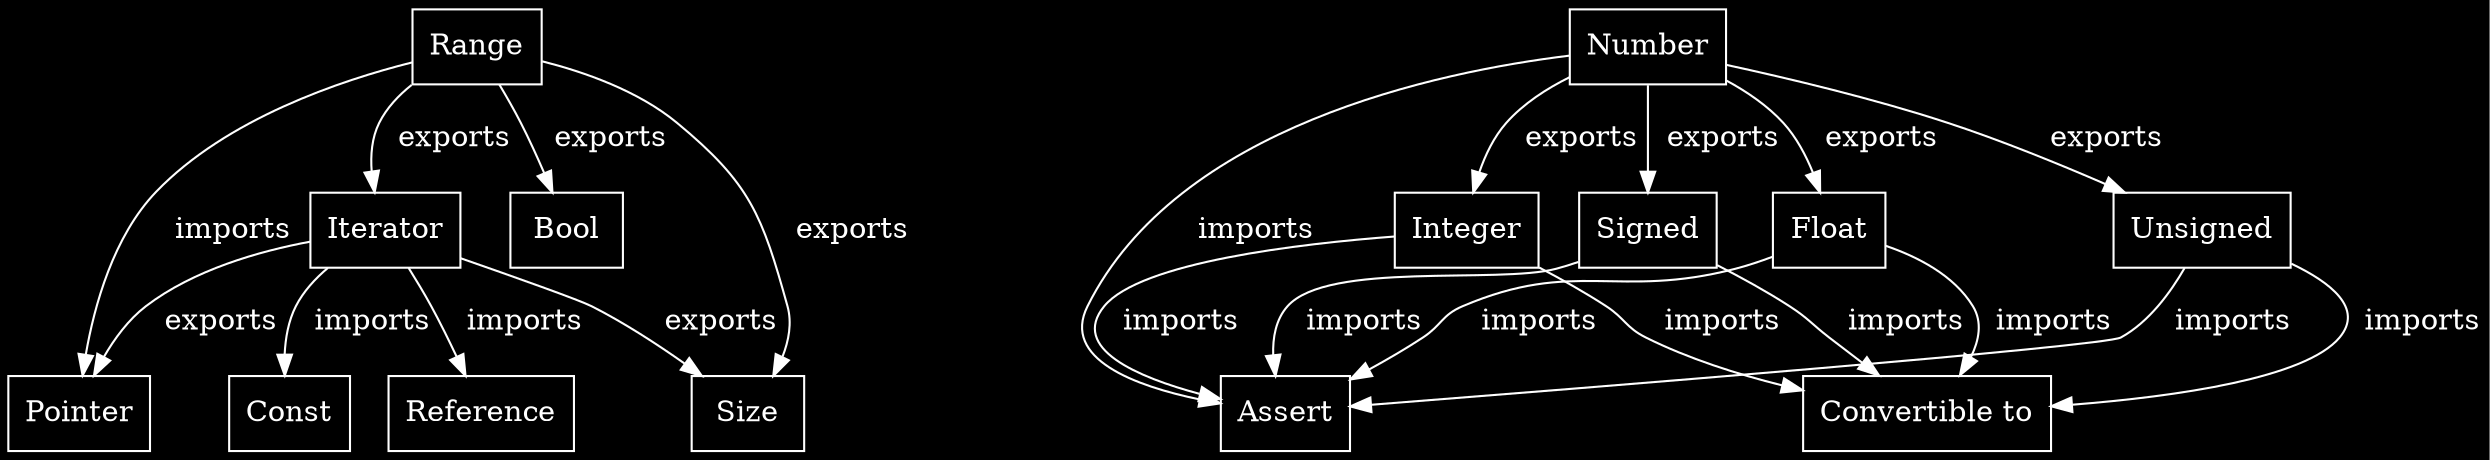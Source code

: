 digraph structs 
{
	bgcolor=red;
	compound=true;
	ratio=fill;
	fill=true;
	graph [dpi = 1000 bgcolor=black fontcolor=white color=white];
	node [dpi = 1000 bgcolor=black fillcolor=black style=filled color=white fontcolor=white];
	edge [dpi = 1000 bgcolor=black color=white fontcolor=white];

	// Ph [shape = record, label = "{Ph| {ph::}}"]
	Const [shape = record, label = "{Const}"]
	Size [shape = record, label = "{Size}"]
	Bool [shape = record, label = "{Bool}"]
	Number [shape = record, label = "{Number}"]
	Signed [shape = record, label = "{Signed}"]
	Unsigned [shape = record, label = "{Unsigned}"]
	Integer [shape = record, label = "{Integer}"]
	Float [shape = record, label = "{Float}"]
	Convertible_to [shape = record, label = "{Convertible to}"]
	Assert [shape = record, label = "{Assert}"]
	Pointer [shape = record, label = "{Pointer}"]
	Reference [shape = record, label = "{Reference}"]
	Iterator [shape = record, label = "{Iterator}"]
	Range [shape = record, label = "{Range}"]


	// Typelist [shape = record, label = "{Typelist | {+ common [...] - T} | {+ transform [...]}}"]
	"Iterator" -> Const [shape = record, label = "  imports"]
	"Iterator" -> Pointer [shape = record, label = "  exports"]
	"Iterator" -> Size [shape = record, label = "  exports"]
	"Iterator" -> Reference [shape = record, label = "  imports"]
	"Range" -> Bool [shape = record, label = "  exports"]
	"Range" -> Iterator [shape = record, label = "  exports"]
	"Range" -> Pointer [shape = record, label = "  imports"]
	"Range" -> Size [shape = record, label = "  exports"]
	"Number" -> Assert [shape = record, label = "  imports"]
	"Number" -> "Signed" [shape = record, label = "  exports"]
	"Number" -> "Unsigned" [shape = record, label = "  exports"]
	"Number" -> "Integer" [shape = record, label = "  exports"]
	"Number" -> "Float" [shape = record, label = "  exports"]
	"Signed" -> Convertible_to [shape = record, label = "  imports"]
	"Signed" -> Assert [shape = record, label = "  imports"]
	"Unsigned" -> Convertible_to [shape = record, label = "  imports"]
	"Unsigned" -> Assert [shape = record, label = "  imports"]
	"Integer" -> Convertible_to [shape = record, label = "  imports"]
	"Integer" -> Assert [shape = record, label = "  imports"]
	"Float" -> Convertible_to [shape = record, label = "  imports"]
	"Float" -> Assert [shape = record, label = "  imports"]




	// "Ph" -> "Number" [label = "  exports"]
	// "Ph" -> "Assert" [label = "  exports"]

}


